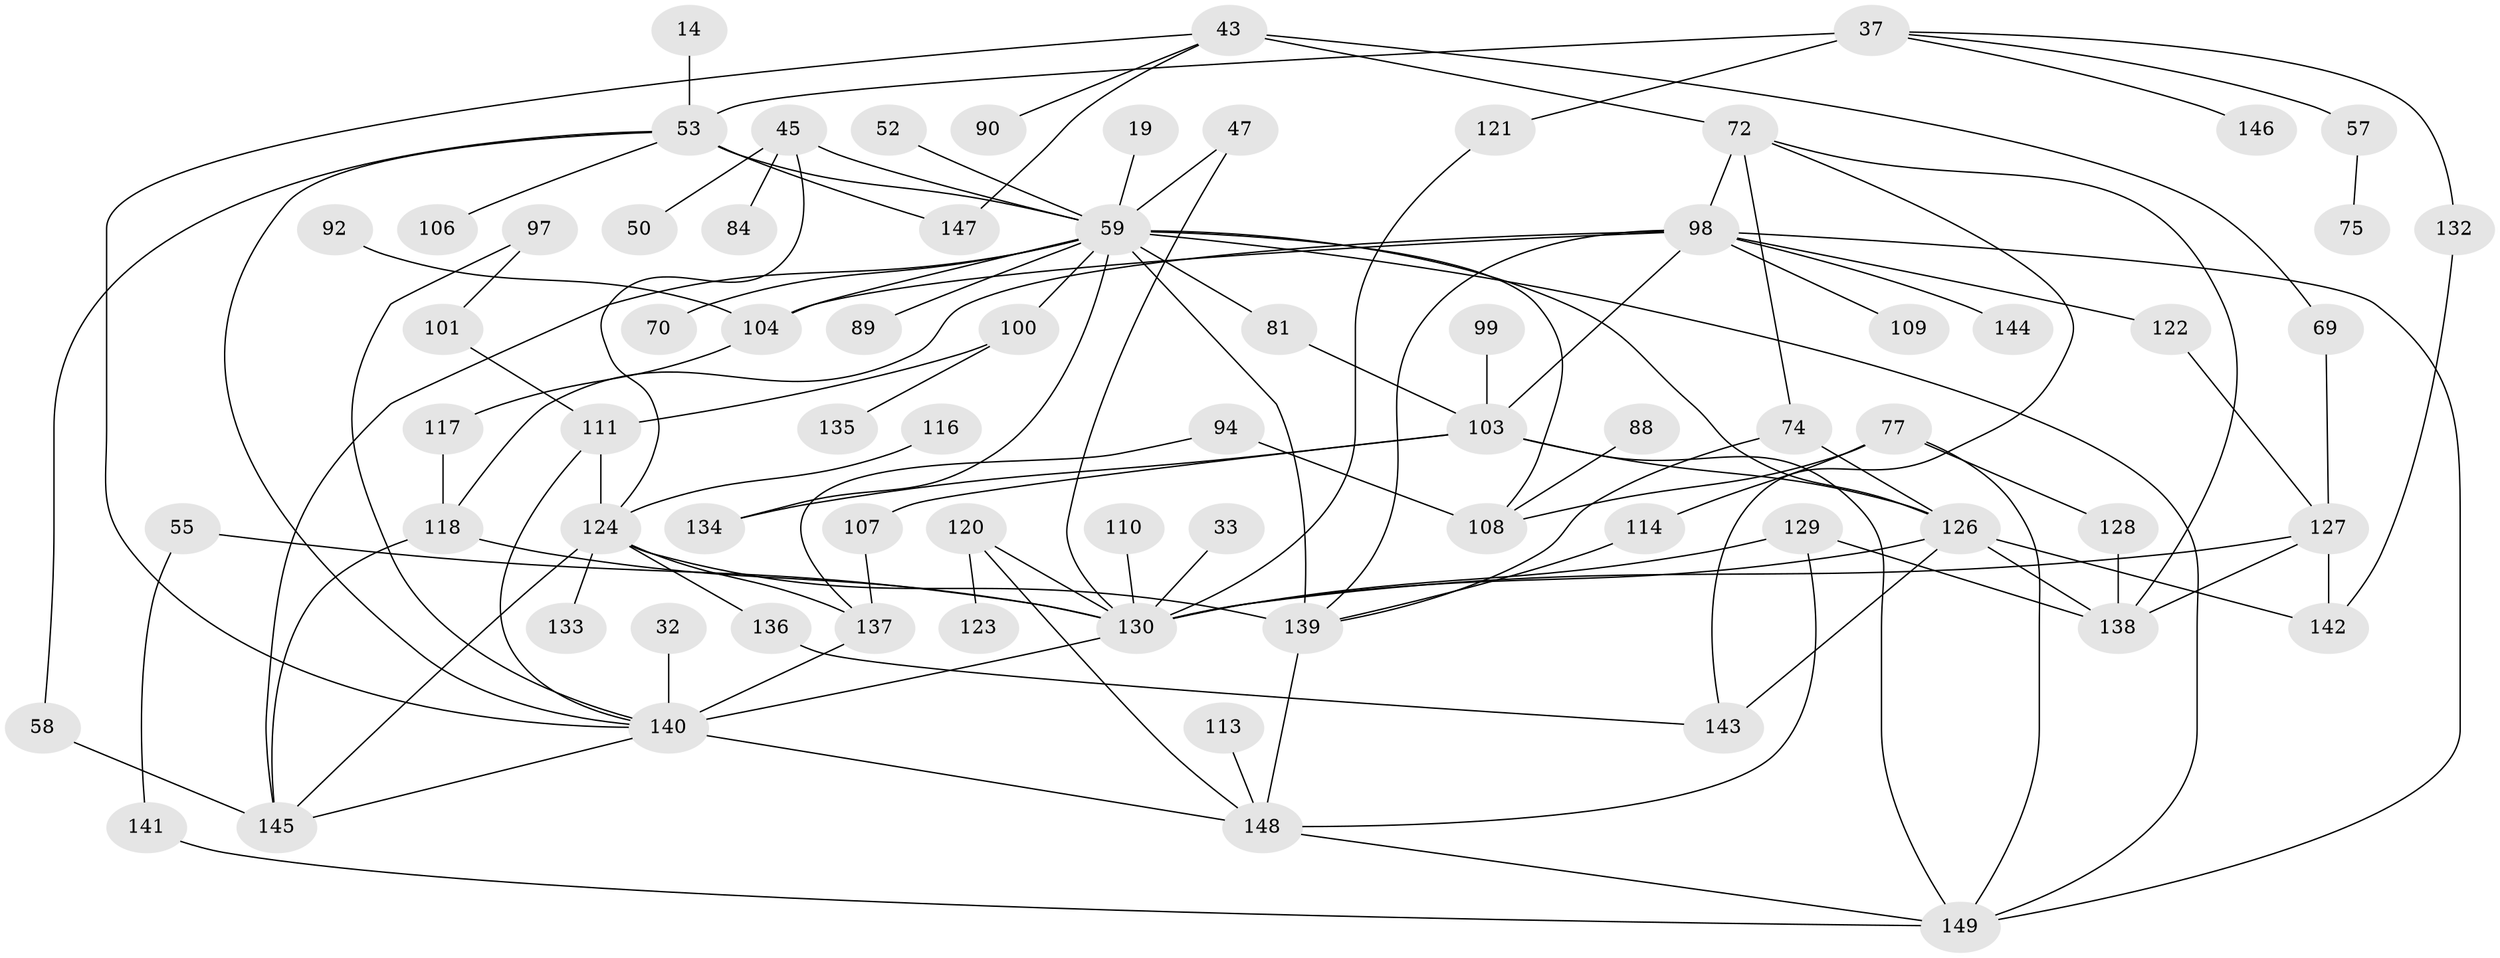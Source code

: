 // original degree distribution, {6: 0.040268456375838924, 9: 0.006711409395973154, 7: 0.020134228187919462, 5: 0.06040268456375839, 3: 0.22818791946308725, 4: 0.11409395973154363, 8: 0.006711409395973154, 1: 0.2214765100671141, 2: 0.30201342281879195}
// Generated by graph-tools (version 1.1) at 2025/42/03/09/25 04:42:51]
// undirected, 74 vertices, 116 edges
graph export_dot {
graph [start="1"]
  node [color=gray90,style=filled];
  14;
  19;
  32;
  33;
  37 [super="+22"];
  43;
  45;
  47;
  50;
  52;
  53 [super="+3+6"];
  55;
  57;
  58 [super="+7+54"];
  59 [super="+5+2+34"];
  69;
  70;
  72 [super="+24"];
  74;
  75;
  77;
  81;
  84;
  88;
  89;
  90;
  92;
  94;
  97 [super="+67"];
  98 [super="+10+26+20+23"];
  99;
  100 [super="+11"];
  101;
  103 [super="+61"];
  104 [super="+76"];
  106;
  107 [super="+86"];
  108 [super="+46"];
  109;
  110;
  111 [super="+83+87"];
  113;
  114;
  116;
  117;
  118 [super="+64"];
  120;
  121;
  122;
  123;
  124 [super="+31+105+119+63"];
  126 [super="+13+78+48+4"];
  127;
  128 [super="+82"];
  129;
  130 [super="+51+28+12"];
  132;
  133;
  134;
  135;
  136;
  137 [super="+60"];
  138 [super="+79+66"];
  139 [super="+80+125"];
  140 [super="+93+102"];
  141;
  142;
  143 [super="+91"];
  144;
  145 [super="+62+65"];
  146;
  147;
  148 [super="+96+115"];
  149 [super="+112+131"];
  14 -- 53;
  19 -- 59;
  32 -- 140;
  33 -- 130;
  37 -- 132;
  37 -- 146;
  37 -- 121;
  37 -- 53 [weight=2];
  37 -- 57;
  43 -- 69;
  43 -- 72 [weight=2];
  43 -- 90;
  43 -- 147;
  43 -- 140;
  45 -- 50;
  45 -- 84;
  45 -- 59;
  45 -- 124;
  47 -- 59;
  47 -- 130;
  52 -- 59;
  53 -- 106;
  53 -- 147;
  53 -- 58;
  53 -- 59;
  53 -- 140;
  55 -- 141;
  55 -- 130;
  57 -- 75;
  58 -- 145;
  59 -- 70;
  59 -- 108;
  59 -- 81;
  59 -- 100;
  59 -- 134;
  59 -- 104 [weight=2];
  59 -- 145;
  59 -- 149 [weight=2];
  59 -- 89;
  59 -- 139;
  59 -- 126 [weight=3];
  69 -- 127;
  72 -- 74;
  72 -- 143;
  72 -- 98;
  72 -- 138;
  74 -- 139;
  74 -- 126;
  77 -- 108 [weight=2];
  77 -- 114;
  77 -- 149;
  77 -- 128;
  81 -- 103;
  88 -- 108;
  92 -- 104;
  94 -- 108;
  94 -- 137;
  97 -- 101;
  97 -- 140;
  98 -- 103 [weight=2];
  98 -- 144;
  98 -- 139;
  98 -- 122;
  98 -- 109;
  98 -- 104;
  98 -- 149;
  98 -- 118;
  99 -- 103;
  100 -- 135;
  100 -- 111;
  101 -- 111;
  103 -- 149 [weight=2];
  103 -- 134;
  103 -- 107;
  103 -- 126;
  104 -- 117;
  107 -- 137 [weight=2];
  110 -- 130;
  111 -- 124;
  111 -- 140;
  113 -- 148;
  114 -- 139;
  116 -- 124;
  117 -- 118;
  118 -- 145;
  118 -- 130;
  120 -- 123;
  120 -- 130;
  120 -- 148;
  121 -- 130;
  122 -- 127;
  124 -- 137;
  124 -- 133;
  124 -- 136;
  124 -- 139 [weight=2];
  124 -- 145;
  126 -- 142;
  126 -- 138;
  126 -- 143;
  126 -- 130 [weight=2];
  127 -- 142;
  127 -- 130;
  127 -- 138;
  128 -- 138;
  129 -- 138;
  129 -- 148;
  129 -- 130;
  130 -- 140 [weight=2];
  132 -- 142;
  136 -- 143;
  137 -- 140;
  139 -- 148 [weight=2];
  140 -- 145;
  140 -- 148 [weight=2];
  141 -- 149;
  148 -- 149;
}
